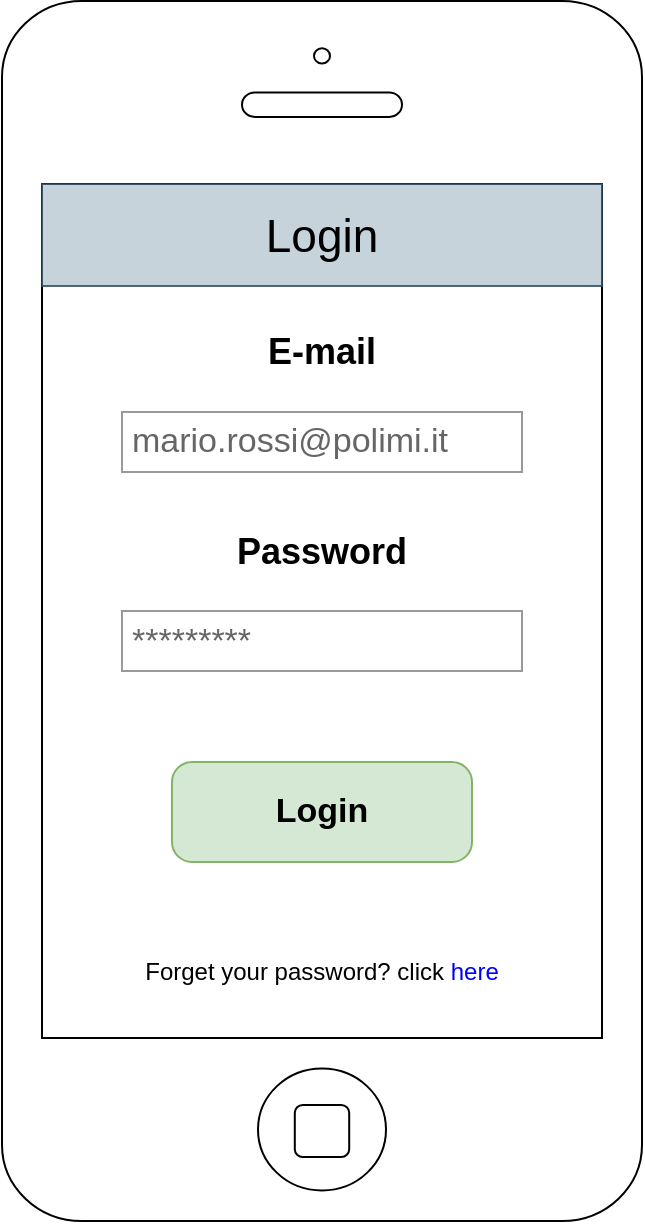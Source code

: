 <mxfile version="12.1.3" type="device" pages="1"><diagram id="9A_WMLsam9mDan9zznJi" name="Page-1"><mxGraphModel dx="1102" dy="560" grid="1" gridSize="10" guides="1" tooltips="1" connect="1" arrows="1" fold="1" page="1" pageScale="1" pageWidth="1169" pageHeight="827" math="0" shadow="0"><root><mxCell id="0"/><mxCell id="1" parent="0"/><mxCell id="2D2owbfq9zRsvwBRL95P-1" value="" style="html=1;verticalLabelPosition=bottom;labelBackgroundColor=#ffffff;verticalAlign=top;shadow=0;dashed=0;strokeWidth=1;shape=mxgraph.ios7.misc.iphone;gradientColor=none;fillColor=#FFFFFF;" parent="1" vertex="1"><mxGeometry x="330" y="24.5" width="320" height="610" as="geometry"/></mxCell><mxCell id="ET7j7cQRAEBzYCpoFvla-7" value="Login" style="text;html=1;align=center;verticalAlign=middle;whiteSpace=wrap;rounded=0;fontSize=23;opacity=80;fillColor=#bac8d3;strokeColor=#23445d;" vertex="1" parent="1"><mxGeometry x="350" y="116" width="280" height="51" as="geometry"/></mxCell><mxCell id="ET7j7cQRAEBzYCpoFvla-37" value="&lt;b&gt;&lt;font style=&quot;font-size: 18px&quot;&gt;E-mail&lt;/font&gt;&lt;/b&gt;" style="text;html=1;strokeColor=none;fillColor=none;align=center;verticalAlign=middle;whiteSpace=wrap;rounded=0;shadow=0;" vertex="1" parent="1"><mxGeometry x="350" y="190" width="280" height="20" as="geometry"/></mxCell><mxCell id="ET7j7cQRAEBzYCpoFvla-38" value="mario.rossi@polimi.it" style="strokeWidth=1;shadow=0;dashed=0;align=center;html=1;shape=mxgraph.mockup.forms.pwField;strokeColor=#999999;mainText=;align=left;fillColor=#ffffff;fontColor=#666666;fontSize=17;spacingLeft=3;" vertex="1" parent="1"><mxGeometry x="390" y="230" width="200" height="30" as="geometry"/></mxCell><mxCell id="ET7j7cQRAEBzYCpoFvla-39" value="&lt;b&gt;&lt;font style=&quot;font-size: 18px&quot;&gt;Password&lt;/font&gt;&lt;/b&gt;" style="text;html=1;strokeColor=none;fillColor=none;align=center;verticalAlign=middle;whiteSpace=wrap;rounded=0;shadow=0;" vertex="1" parent="1"><mxGeometry x="350" y="290" width="280" height="20" as="geometry"/></mxCell><mxCell id="ET7j7cQRAEBzYCpoFvla-42" value="*********" style="strokeWidth=1;shadow=0;dashed=0;align=center;html=1;shape=mxgraph.mockup.forms.pwField;strokeColor=#999999;mainText=;align=left;fillColor=#ffffff;fontColor=#666666;fontSize=17;spacingLeft=3;" vertex="1" parent="1"><mxGeometry x="390" y="329.5" width="200" height="30" as="geometry"/></mxCell><mxCell id="ET7j7cQRAEBzYCpoFvla-43" value="Forget your password? click &lt;font color=&quot;#0000ff&quot;&gt;here&lt;/font&gt;" style="text;html=1;strokeColor=none;fillColor=none;align=center;verticalAlign=middle;whiteSpace=wrap;rounded=0;shadow=0;" vertex="1" parent="1"><mxGeometry x="350" y="500" width="280" height="20" as="geometry"/></mxCell><mxCell id="ET7j7cQRAEBzYCpoFvla-44" value="Login" style="strokeWidth=1;shadow=0;dashed=0;align=center;html=1;shape=mxgraph.mockup.buttons.button;strokeColor=#82b366;mainText=;buttonStyle=round;fontSize=17;fontStyle=1;fillColor=#d5e8d4;whiteSpace=wrap;" vertex="1" parent="1"><mxGeometry x="415" y="405" width="150" height="50" as="geometry"/></mxCell></root></mxGraphModel></diagram></mxfile>